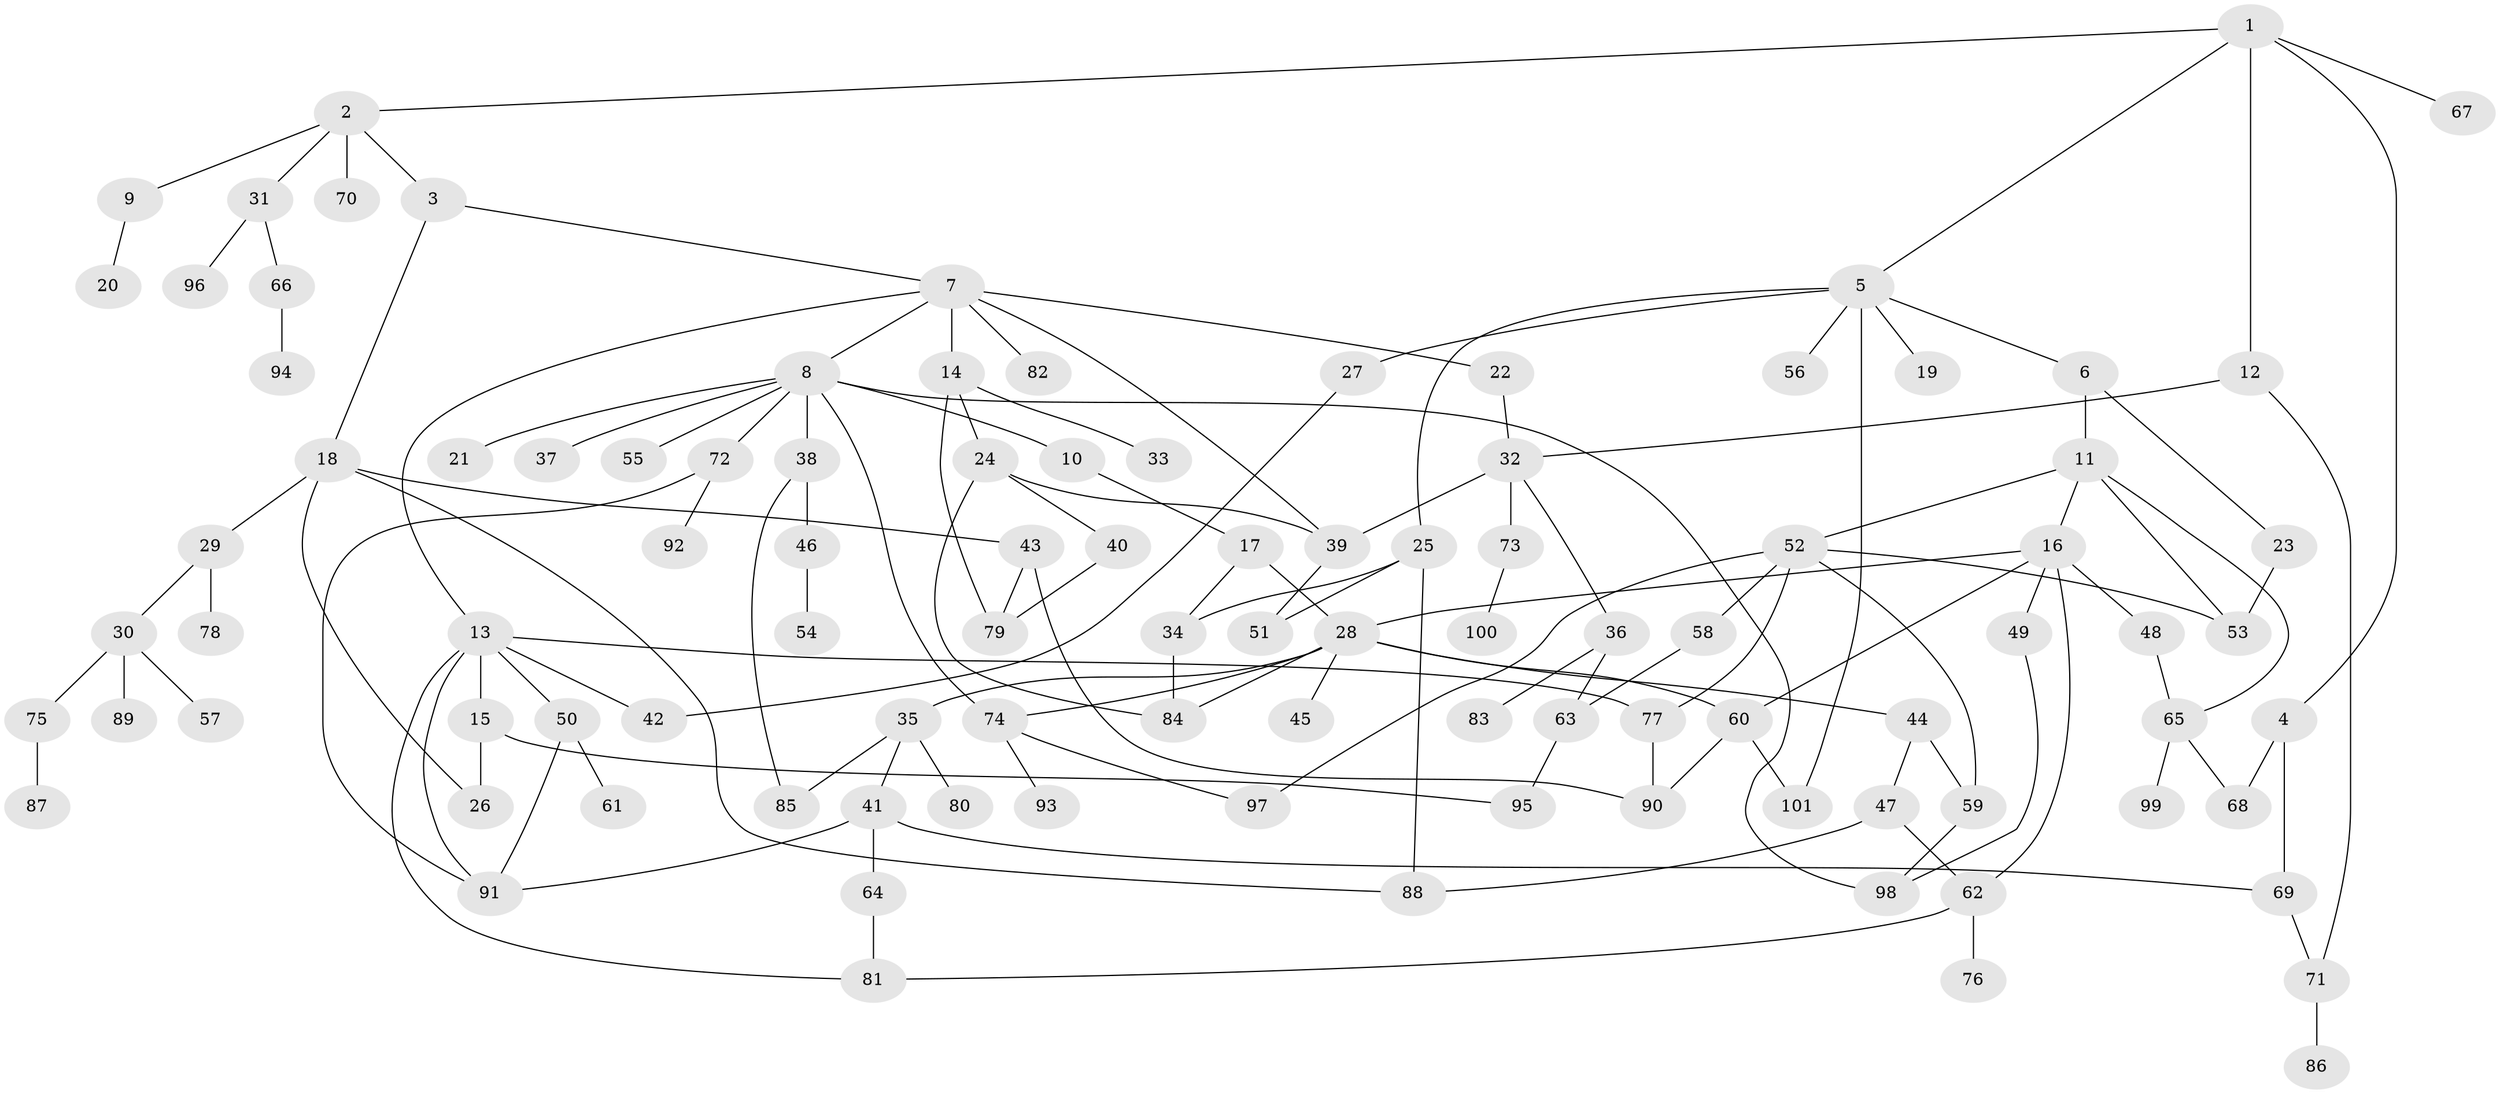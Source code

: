 // Generated by graph-tools (version 1.1) at 2025/25/03/09/25 03:25:33]
// undirected, 101 vertices, 139 edges
graph export_dot {
graph [start="1"]
  node [color=gray90,style=filled];
  1;
  2;
  3;
  4;
  5;
  6;
  7;
  8;
  9;
  10;
  11;
  12;
  13;
  14;
  15;
  16;
  17;
  18;
  19;
  20;
  21;
  22;
  23;
  24;
  25;
  26;
  27;
  28;
  29;
  30;
  31;
  32;
  33;
  34;
  35;
  36;
  37;
  38;
  39;
  40;
  41;
  42;
  43;
  44;
  45;
  46;
  47;
  48;
  49;
  50;
  51;
  52;
  53;
  54;
  55;
  56;
  57;
  58;
  59;
  60;
  61;
  62;
  63;
  64;
  65;
  66;
  67;
  68;
  69;
  70;
  71;
  72;
  73;
  74;
  75;
  76;
  77;
  78;
  79;
  80;
  81;
  82;
  83;
  84;
  85;
  86;
  87;
  88;
  89;
  90;
  91;
  92;
  93;
  94;
  95;
  96;
  97;
  98;
  99;
  100;
  101;
  1 -- 2;
  1 -- 4;
  1 -- 5;
  1 -- 12;
  1 -- 67;
  2 -- 3;
  2 -- 9;
  2 -- 31;
  2 -- 70;
  3 -- 7;
  3 -- 18;
  4 -- 69;
  4 -- 68;
  5 -- 6;
  5 -- 19;
  5 -- 25;
  5 -- 27;
  5 -- 56;
  5 -- 101;
  6 -- 11;
  6 -- 23;
  7 -- 8;
  7 -- 13;
  7 -- 14;
  7 -- 22;
  7 -- 39;
  7 -- 82;
  8 -- 10;
  8 -- 21;
  8 -- 37;
  8 -- 38;
  8 -- 55;
  8 -- 72;
  8 -- 74;
  8 -- 98;
  9 -- 20;
  10 -- 17;
  11 -- 16;
  11 -- 52;
  11 -- 53;
  11 -- 65;
  12 -- 32;
  12 -- 71;
  13 -- 15;
  13 -- 50;
  13 -- 77;
  13 -- 81;
  13 -- 42;
  13 -- 91;
  14 -- 24;
  14 -- 33;
  14 -- 79;
  15 -- 26;
  15 -- 95;
  16 -- 28;
  16 -- 48;
  16 -- 49;
  16 -- 60;
  16 -- 62;
  17 -- 34;
  17 -- 28;
  18 -- 29;
  18 -- 43;
  18 -- 26;
  18 -- 88;
  22 -- 32;
  23 -- 53;
  24 -- 40;
  24 -- 84;
  24 -- 39;
  25 -- 88;
  25 -- 34;
  25 -- 51;
  27 -- 42;
  28 -- 35;
  28 -- 44;
  28 -- 45;
  28 -- 60;
  28 -- 84;
  28 -- 74;
  29 -- 30;
  29 -- 78;
  30 -- 57;
  30 -- 75;
  30 -- 89;
  31 -- 66;
  31 -- 96;
  32 -- 36;
  32 -- 73;
  32 -- 39;
  34 -- 84;
  35 -- 41;
  35 -- 80;
  35 -- 85;
  36 -- 63;
  36 -- 83;
  38 -- 46;
  38 -- 85;
  39 -- 51;
  40 -- 79;
  41 -- 64;
  41 -- 91;
  41 -- 69;
  43 -- 90;
  43 -- 79;
  44 -- 47;
  44 -- 59;
  46 -- 54;
  47 -- 62;
  47 -- 88;
  48 -- 65;
  49 -- 98;
  50 -- 61;
  50 -- 91;
  52 -- 53;
  52 -- 58;
  52 -- 97;
  52 -- 59;
  52 -- 77;
  58 -- 63;
  59 -- 98;
  60 -- 101;
  60 -- 90;
  62 -- 76;
  62 -- 81;
  63 -- 95;
  64 -- 81;
  65 -- 68;
  65 -- 99;
  66 -- 94;
  69 -- 71;
  71 -- 86;
  72 -- 92;
  72 -- 91;
  73 -- 100;
  74 -- 93;
  74 -- 97;
  75 -- 87;
  77 -- 90;
}
